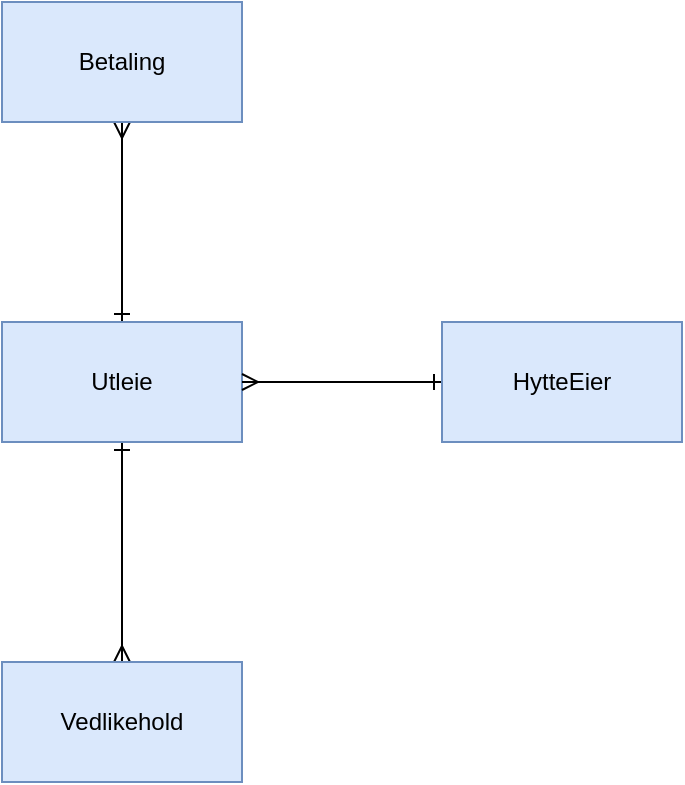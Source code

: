 <mxfile version="22.1.3" type="github">
  <diagram name="Page-1" id="VcDF81wQu0JRFsIFgcLP">
    <mxGraphModel dx="1728" dy="950" grid="1" gridSize="10" guides="1" tooltips="1" connect="1" arrows="1" fold="1" page="1" pageScale="1" pageWidth="850" pageHeight="1100" math="0" shadow="0">
      <root>
        <mxCell id="0" />
        <mxCell id="1" parent="0" />
        <mxCell id="2wMZLsTm2W_XDd2I_gO9-9" style="edgeStyle=orthogonalEdgeStyle;rounded=0;orthogonalLoop=1;jettySize=auto;html=1;endArrow=ERmany;endFill=0;startArrow=ERone;startFill=0;" edge="1" parent="1" source="2wMZLsTm2W_XDd2I_gO9-4" target="2wMZLsTm2W_XDd2I_gO9-5">
          <mxGeometry relative="1" as="geometry" />
        </mxCell>
        <mxCell id="2wMZLsTm2W_XDd2I_gO9-10" style="edgeStyle=orthogonalEdgeStyle;rounded=0;orthogonalLoop=1;jettySize=auto;html=1;entryX=0.5;entryY=1;entryDx=0;entryDy=0;endArrow=ERmany;endFill=0;startArrow=ERone;startFill=0;" edge="1" parent="1" source="2wMZLsTm2W_XDd2I_gO9-4" target="2wMZLsTm2W_XDd2I_gO9-7">
          <mxGeometry relative="1" as="geometry" />
        </mxCell>
        <mxCell id="2wMZLsTm2W_XDd2I_gO9-4" value="Utleie" style="rounded=0;whiteSpace=wrap;html=1;fillColor=#dae8fc;strokeColor=#6c8ebf;" vertex="1" parent="1">
          <mxGeometry x="350" y="390" width="120" height="60" as="geometry" />
        </mxCell>
        <mxCell id="2wMZLsTm2W_XDd2I_gO9-5" value="Vedlikehold" style="rounded=0;whiteSpace=wrap;html=1;fillColor=#dae8fc;strokeColor=#6c8ebf;" vertex="1" parent="1">
          <mxGeometry x="350" y="560" width="120" height="60" as="geometry" />
        </mxCell>
        <mxCell id="2wMZLsTm2W_XDd2I_gO9-8" style="edgeStyle=orthogonalEdgeStyle;rounded=0;orthogonalLoop=1;jettySize=auto;html=1;exitX=0;exitY=0.5;exitDx=0;exitDy=0;endArrow=ERmany;endFill=0;startArrow=ERone;startFill=0;" edge="1" parent="1" source="2wMZLsTm2W_XDd2I_gO9-6" target="2wMZLsTm2W_XDd2I_gO9-4">
          <mxGeometry relative="1" as="geometry" />
        </mxCell>
        <mxCell id="2wMZLsTm2W_XDd2I_gO9-6" value="HytteEier" style="rounded=0;whiteSpace=wrap;html=1;fillColor=#dae8fc;strokeColor=#6c8ebf;" vertex="1" parent="1">
          <mxGeometry x="570" y="390" width="120" height="60" as="geometry" />
        </mxCell>
        <mxCell id="2wMZLsTm2W_XDd2I_gO9-7" value="Betaling" style="rounded=0;whiteSpace=wrap;html=1;fillColor=#dae8fc;strokeColor=#6c8ebf;" vertex="1" parent="1">
          <mxGeometry x="350" y="230" width="120" height="60" as="geometry" />
        </mxCell>
      </root>
    </mxGraphModel>
  </diagram>
</mxfile>
